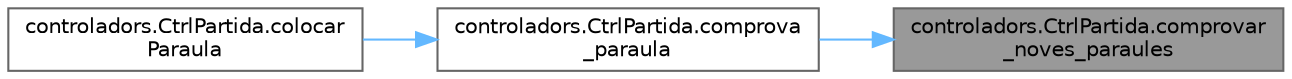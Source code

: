 digraph "controladors.CtrlPartida.comprovar_noves_paraules"
{
 // INTERACTIVE_SVG=YES
 // LATEX_PDF_SIZE
  bgcolor="transparent";
  edge [fontname=Helvetica,fontsize=10,labelfontname=Helvetica,labelfontsize=10];
  node [fontname=Helvetica,fontsize=10,shape=box,height=0.2,width=0.4];
  rankdir="RL";
  Node1 [id="Node000001",label="controladors.CtrlPartida.comprovar\l_noves_paraules",height=0.2,width=0.4,color="gray40", fillcolor="grey60", style="filled", fontcolor="black",tooltip="Comprova si una lletra és vàlida per a una casella que formi paraula transversal vertical."];
  Node1 -> Node2 [id="edge1_Node000001_Node000002",dir="back",color="steelblue1",style="solid",tooltip=" "];
  Node2 [id="Node000002",label="controladors.CtrlPartida.comprova\l_paraula",height=0.2,width=0.4,color="grey40", fillcolor="white", style="filled",URL="$classcontroladors_1_1_ctrl_partida.html#a11dd5c5c7252681872e3ba7baf8213a8",tooltip="Comprova si una paraula és vàlida."];
  Node2 -> Node3 [id="edge2_Node000002_Node000003",dir="back",color="steelblue1",style="solid",tooltip=" "];
  Node3 [id="Node000003",label="controladors.CtrlPartida.colocar\lParaula",height=0.2,width=0.4,color="grey40", fillcolor="white", style="filled",URL="$classcontroladors_1_1_ctrl_partida.html#ad0f7d5edb502bc4956cfd54612209ea7",tooltip="Col·loca una paraula al taulell."];
}
